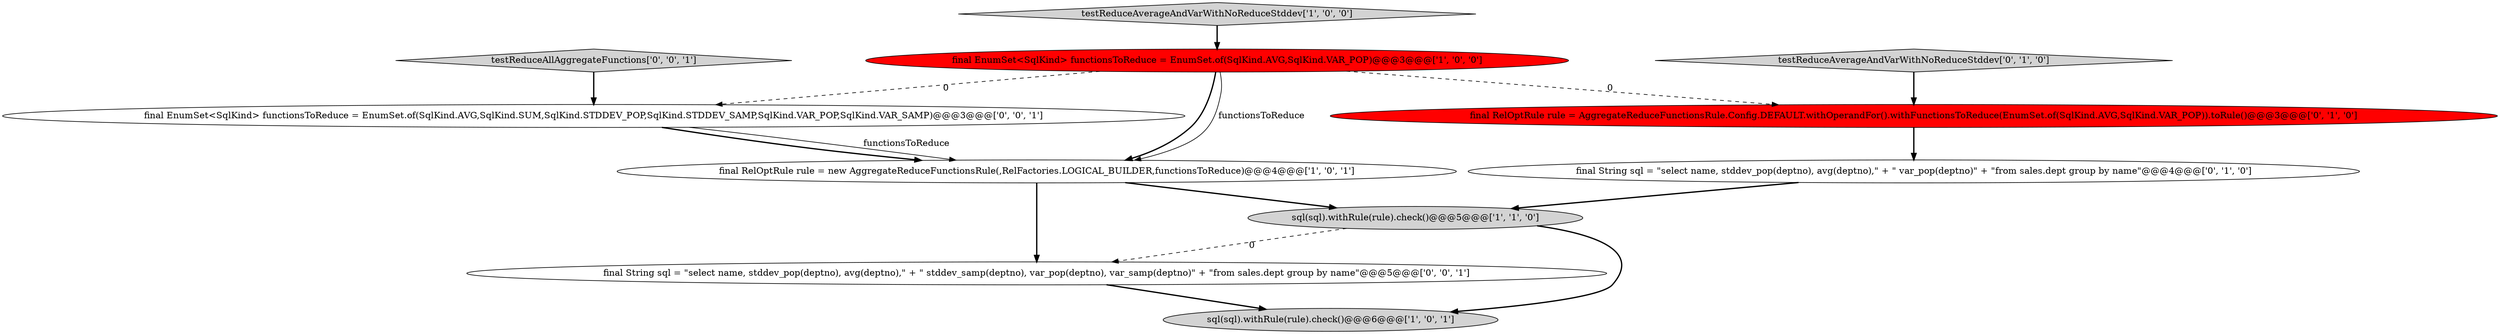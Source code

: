 digraph {
3 [style = filled, label = "final RelOptRule rule = new AggregateReduceFunctionsRule(,RelFactories.LOGICAL_BUILDER,functionsToReduce)@@@4@@@['1', '0', '1']", fillcolor = white, shape = ellipse image = "AAA0AAABBB1BBB"];
7 [style = filled, label = "final RelOptRule rule = AggregateReduceFunctionsRule.Config.DEFAULT.withOperandFor().withFunctionsToReduce(EnumSet.of(SqlKind.AVG,SqlKind.VAR_POP)).toRule()@@@3@@@['0', '1', '0']", fillcolor = red, shape = ellipse image = "AAA1AAABBB2BBB"];
2 [style = filled, label = "testReduceAverageAndVarWithNoReduceStddev['1', '0', '0']", fillcolor = lightgray, shape = diamond image = "AAA0AAABBB1BBB"];
1 [style = filled, label = "final EnumSet<SqlKind> functionsToReduce = EnumSet.of(SqlKind.AVG,SqlKind.VAR_POP)@@@3@@@['1', '0', '0']", fillcolor = red, shape = ellipse image = "AAA1AAABBB1BBB"];
9 [style = filled, label = "final String sql = \"select name, stddev_pop(deptno), avg(deptno),\" + \" stddev_samp(deptno), var_pop(deptno), var_samp(deptno)\" + \"from sales.dept group by name\"@@@5@@@['0', '0', '1']", fillcolor = white, shape = ellipse image = "AAA0AAABBB3BBB"];
8 [style = filled, label = "final EnumSet<SqlKind> functionsToReduce = EnumSet.of(SqlKind.AVG,SqlKind.SUM,SqlKind.STDDEV_POP,SqlKind.STDDEV_SAMP,SqlKind.VAR_POP,SqlKind.VAR_SAMP)@@@3@@@['0', '0', '1']", fillcolor = white, shape = ellipse image = "AAA0AAABBB3BBB"];
10 [style = filled, label = "testReduceAllAggregateFunctions['0', '0', '1']", fillcolor = lightgray, shape = diamond image = "AAA0AAABBB3BBB"];
5 [style = filled, label = "testReduceAverageAndVarWithNoReduceStddev['0', '1', '0']", fillcolor = lightgray, shape = diamond image = "AAA0AAABBB2BBB"];
4 [style = filled, label = "sql(sql).withRule(rule).check()@@@6@@@['1', '0', '1']", fillcolor = lightgray, shape = ellipse image = "AAA0AAABBB1BBB"];
0 [style = filled, label = "sql(sql).withRule(rule).check()@@@5@@@['1', '1', '0']", fillcolor = lightgray, shape = ellipse image = "AAA0AAABBB1BBB"];
6 [style = filled, label = "final String sql = \"select name, stddev_pop(deptno), avg(deptno),\" + \" var_pop(deptno)\" + \"from sales.dept group by name\"@@@4@@@['0', '1', '0']", fillcolor = white, shape = ellipse image = "AAA0AAABBB2BBB"];
1->3 [style = bold, label=""];
3->9 [style = bold, label=""];
5->7 [style = bold, label=""];
1->8 [style = dashed, label="0"];
6->0 [style = bold, label=""];
0->9 [style = dashed, label="0"];
1->3 [style = solid, label="functionsToReduce"];
10->8 [style = bold, label=""];
9->4 [style = bold, label=""];
1->7 [style = dashed, label="0"];
0->4 [style = bold, label=""];
2->1 [style = bold, label=""];
3->0 [style = bold, label=""];
7->6 [style = bold, label=""];
8->3 [style = bold, label=""];
8->3 [style = solid, label="functionsToReduce"];
}
